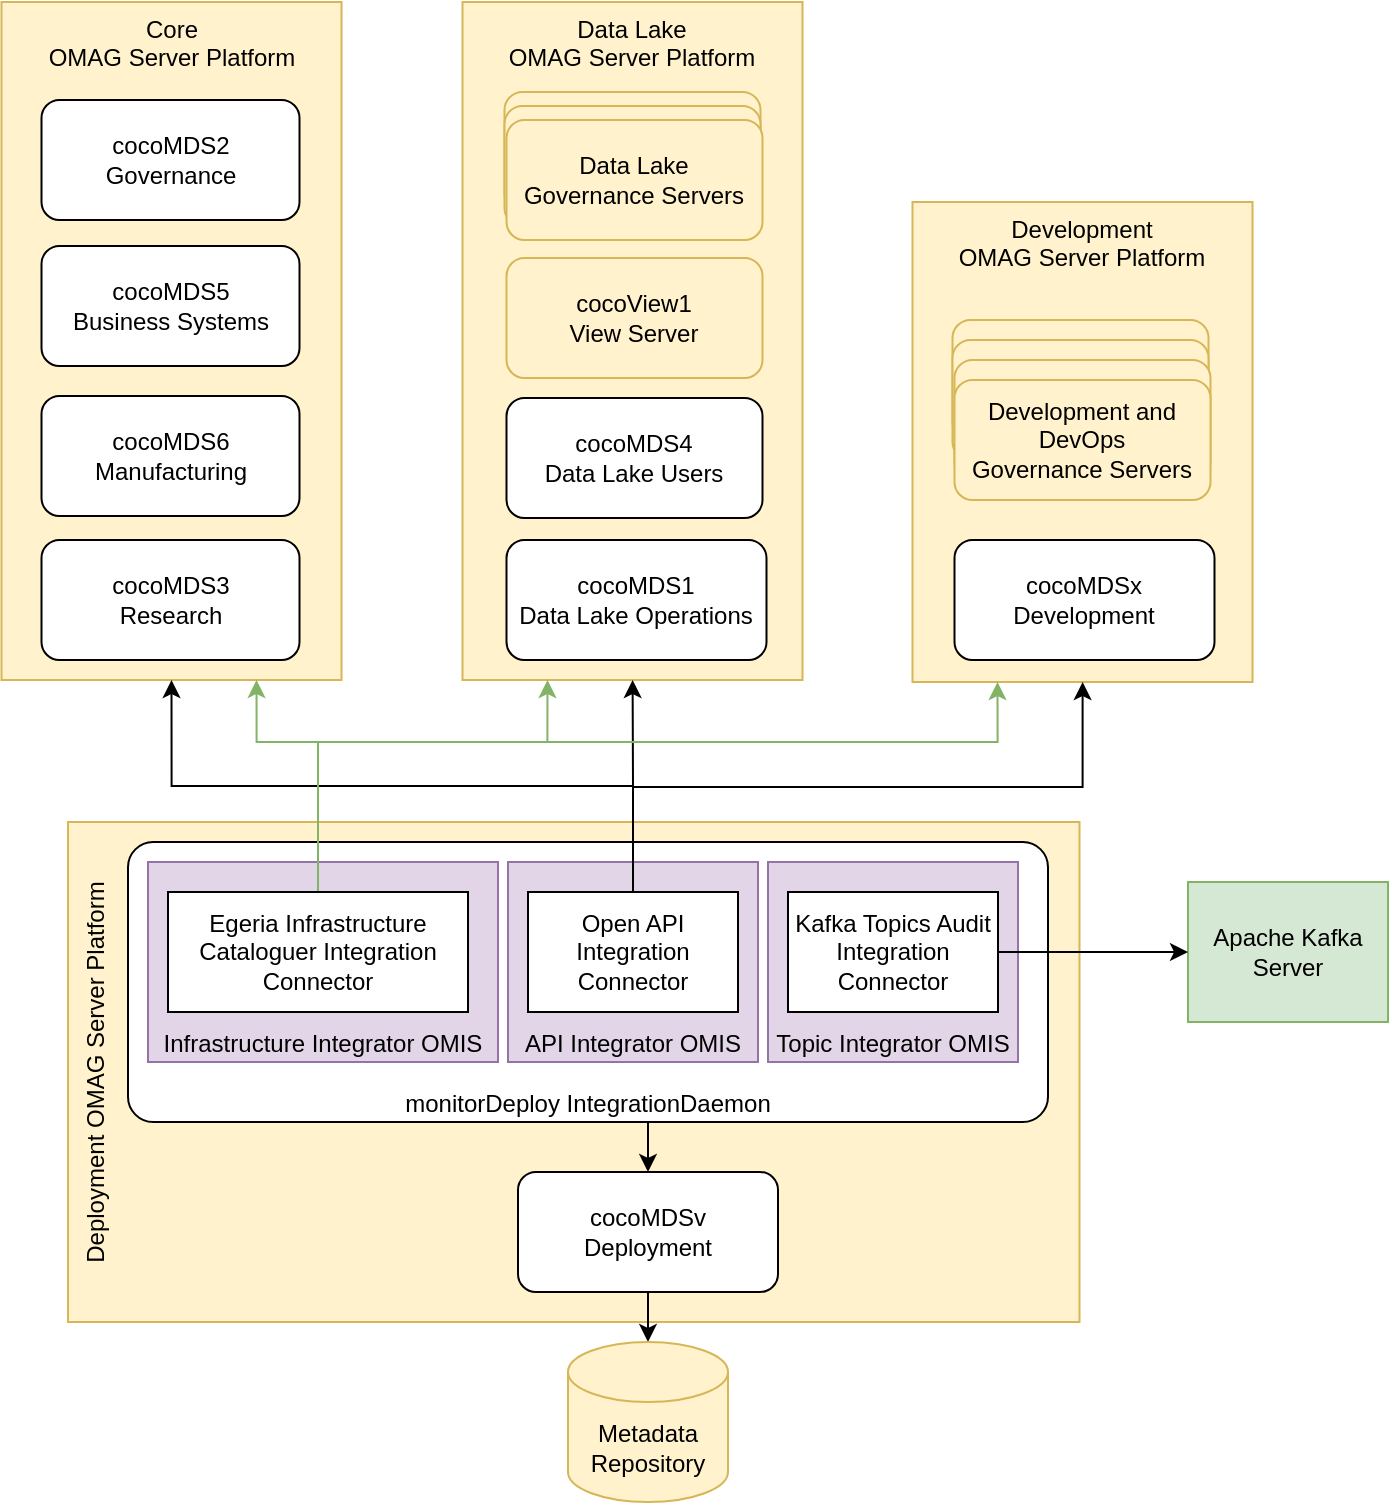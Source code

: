 <mxfile version="16.5.1" type="device"><diagram id="1fie4s2HLw1ARWQDpE7C" name="Page-1"><mxGraphModel dx="1106" dy="773" grid="1" gridSize="10" guides="1" tooltips="1" connect="1" arrows="1" fold="1" page="1" pageScale="1" pageWidth="827" pageHeight="1169" math="0" shadow="0"><root><mxCell id="0"/><mxCell id="1" parent="0"/><mxCell id="MZZhUmHtGdjdj5Hsdbff-2" value="Core&lt;br&gt;OMAG Server Platform" style="rounded=0;whiteSpace=wrap;html=1;fillColor=#fff2cc;verticalAlign=top;strokeColor=#d6b656;" vertex="1" parent="1"><mxGeometry x="42.75" y="40" width="170" height="339" as="geometry"/></mxCell><mxCell id="MZZhUmHtGdjdj5Hsdbff-3" value="Development&lt;br&gt;OMAG Server Platform" style="rounded=0;whiteSpace=wrap;html=1;fillColor=#fff2cc;verticalAlign=top;strokeColor=#d6b656;" vertex="1" parent="1"><mxGeometry x="498.25" y="140" width="170" height="240" as="geometry"/></mxCell><mxCell id="MZZhUmHtGdjdj5Hsdbff-4" value="cocoMDS2&lt;br&gt;Governance" style="rounded=1;whiteSpace=wrap;html=1;" vertex="1" parent="1"><mxGeometry x="62.75" y="89" width="129" height="60" as="geometry"/></mxCell><mxCell id="MZZhUmHtGdjdj5Hsdbff-5" value="cocoMDSx&lt;br&gt;Development" style="rounded=1;whiteSpace=wrap;html=1;" vertex="1" parent="1"><mxGeometry x="519.25" y="309" width="130" height="60" as="geometry"/></mxCell><mxCell id="MZZhUmHtGdjdj5Hsdbff-6" value="cocoMDS5&lt;br&gt;Business Systems" style="rounded=1;whiteSpace=wrap;html=1;" vertex="1" parent="1"><mxGeometry x="62.75" y="162" width="129" height="60" as="geometry"/></mxCell><mxCell id="MZZhUmHtGdjdj5Hsdbff-7" value="cocoMDS6&lt;br&gt;Manufacturing" style="rounded=1;whiteSpace=wrap;html=1;" vertex="1" parent="1"><mxGeometry x="62.75" y="237" width="129" height="60" as="geometry"/></mxCell><mxCell id="MZZhUmHtGdjdj5Hsdbff-8" value="cocoMDS3&lt;br&gt;Research" style="rounded=1;whiteSpace=wrap;html=1;" vertex="1" parent="1"><mxGeometry x="62.75" y="309" width="129" height="60" as="geometry"/></mxCell><mxCell id="MZZhUmHtGdjdj5Hsdbff-11" value="" style="rounded=1;whiteSpace=wrap;html=1;fillColor=#fff2cc;strokeColor=#d6b656;" vertex="1" parent="1"><mxGeometry x="518.25" y="199" width="128" height="60" as="geometry"/></mxCell><mxCell id="MZZhUmHtGdjdj5Hsdbff-12" value="" style="rounded=1;whiteSpace=wrap;html=1;fillColor=#fff2cc;strokeColor=#d6b656;" vertex="1" parent="1"><mxGeometry x="518.25" y="209" width="128" height="60" as="geometry"/></mxCell><mxCell id="MZZhUmHtGdjdj5Hsdbff-13" value="" style="rounded=1;whiteSpace=wrap;html=1;fillColor=#fff2cc;strokeColor=#d6b656;" vertex="1" parent="1"><mxGeometry x="519.25" y="219" width="128" height="60" as="geometry"/></mxCell><mxCell id="MZZhUmHtGdjdj5Hsdbff-14" value="&lt;span style=&quot;text-align: left&quot;&gt;Development and DevOps&lt;br&gt;Governance Servers&lt;/span&gt;" style="rounded=1;whiteSpace=wrap;html=1;fillColor=#fff2cc;strokeColor=#d6b656;" vertex="1" parent="1"><mxGeometry x="519.25" y="229" width="128" height="60" as="geometry"/></mxCell><mxCell id="MZZhUmHtGdjdj5Hsdbff-19" value="Data Lake&lt;br&gt;OMAG Server Platform" style="rounded=0;whiteSpace=wrap;html=1;fillColor=#fff2cc;verticalAlign=top;strokeColor=#d6b656;" vertex="1" parent="1"><mxGeometry x="273.25" y="40" width="170" height="339" as="geometry"/></mxCell><mxCell id="MZZhUmHtGdjdj5Hsdbff-20" value="cocoMDS1&lt;br&gt;Data Lake Operations" style="rounded=1;whiteSpace=wrap;html=1;" vertex="1" parent="1"><mxGeometry x="295.25" y="309" width="130" height="60" as="geometry"/></mxCell><mxCell id="MZZhUmHtGdjdj5Hsdbff-21" value="cocoMDS4&lt;br&gt;Data Lake Users" style="rounded=1;whiteSpace=wrap;html=1;" vertex="1" parent="1"><mxGeometry x="295.25" y="238" width="128" height="60" as="geometry"/></mxCell><mxCell id="MZZhUmHtGdjdj5Hsdbff-22" value="" style="rounded=1;whiteSpace=wrap;html=1;fillColor=#fff2cc;strokeColor=#d6b656;" vertex="1" parent="1"><mxGeometry x="294.25" y="85" width="128" height="60" as="geometry"/></mxCell><mxCell id="MZZhUmHtGdjdj5Hsdbff-23" value="" style="rounded=1;whiteSpace=wrap;html=1;fillColor=#fff2cc;strokeColor=#d6b656;" vertex="1" parent="1"><mxGeometry x="294.25" y="92" width="128" height="60" as="geometry"/></mxCell><mxCell id="MZZhUmHtGdjdj5Hsdbff-24" value="Data Lake&lt;br&gt;Governance Servers" style="rounded=1;whiteSpace=wrap;html=1;fillColor=#fff2cc;strokeColor=#d6b656;verticalAlign=middle;" vertex="1" parent="1"><mxGeometry x="295.25" y="99" width="128" height="60" as="geometry"/></mxCell><mxCell id="MZZhUmHtGdjdj5Hsdbff-25" value="&lt;span style=&quot;text-align: left&quot;&gt;cocoView1&lt;br&gt;View Server&lt;/span&gt;" style="rounded=1;whiteSpace=wrap;html=1;fillColor=#fff2cc;strokeColor=#d6b656;" vertex="1" parent="1"><mxGeometry x="295.25" y="168" width="128" height="60" as="geometry"/></mxCell><mxCell id="MZZhUmHtGdjdj5Hsdbff-26" value="Deployment OMAG Server Platform" style="rounded=0;whiteSpace=wrap;html=1;fillColor=#fff2cc;verticalAlign=top;strokeColor=#d6b656;horizontal=0;" vertex="1" parent="1"><mxGeometry x="76" y="450" width="505.75" height="250" as="geometry"/></mxCell><mxCell id="MZZhUmHtGdjdj5Hsdbff-30" style="edgeStyle=orthogonalEdgeStyle;rounded=0;orthogonalLoop=1;jettySize=auto;html=1;exitX=0.5;exitY=1;exitDx=0;exitDy=0;" edge="1" parent="1" source="MZZhUmHtGdjdj5Hsdbff-27" target="MZZhUmHtGdjdj5Hsdbff-29"><mxGeometry relative="1" as="geometry"/></mxCell><mxCell id="MZZhUmHtGdjdj5Hsdbff-27" value="cocoMDSv&lt;br&gt;Deployment" style="rounded=1;whiteSpace=wrap;html=1;" vertex="1" parent="1"><mxGeometry x="301" y="625" width="130" height="60" as="geometry"/></mxCell><mxCell id="MZZhUmHtGdjdj5Hsdbff-32" style="edgeStyle=orthogonalEdgeStyle;rounded=0;orthogonalLoop=1;jettySize=auto;html=1;exitX=0.5;exitY=1;exitDx=0;exitDy=0;entryX=0.5;entryY=0;entryDx=0;entryDy=0;" edge="1" parent="1" source="MZZhUmHtGdjdj5Hsdbff-28" target="MZZhUmHtGdjdj5Hsdbff-27"><mxGeometry relative="1" as="geometry"/></mxCell><mxCell id="MZZhUmHtGdjdj5Hsdbff-28" value="monitorDeploy IntegrationDaemon" style="rounded=1;whiteSpace=wrap;html=1;verticalAlign=bottom;arcSize=9;" vertex="1" parent="1"><mxGeometry x="106" y="460" width="460" height="140" as="geometry"/></mxCell><mxCell id="MZZhUmHtGdjdj5Hsdbff-29" value="Metadata&lt;br&gt;Repository" style="shape=cylinder3;whiteSpace=wrap;html=1;boundedLbl=1;backgroundOutline=1;size=15;fillColor=#fff2cc;strokeColor=#d6b656;" vertex="1" parent="1"><mxGeometry x="326" y="710" width="80" height="80" as="geometry"/></mxCell><mxCell id="MZZhUmHtGdjdj5Hsdbff-31" value="Apache Kafka Server" style="rounded=0;whiteSpace=wrap;html=1;fillColor=#d5e8d4;verticalAlign=middle;strokeColor=#82b366;" vertex="1" parent="1"><mxGeometry x="636" y="480" width="100" height="70" as="geometry"/></mxCell><mxCell id="MZZhUmHtGdjdj5Hsdbff-33" value="Topic Integrator OMIS" style="rounded=0;whiteSpace=wrap;html=1;verticalAlign=bottom;fillColor=#e1d5e7;strokeColor=#9673a6;" vertex="1" parent="1"><mxGeometry x="426" y="470" width="125" height="100" as="geometry"/></mxCell><mxCell id="MZZhUmHtGdjdj5Hsdbff-34" value="API Integrator OMIS" style="rounded=0;whiteSpace=wrap;html=1;verticalAlign=bottom;fillColor=#e1d5e7;strokeColor=#9673a6;" vertex="1" parent="1"><mxGeometry x="296" y="470" width="125" height="100" as="geometry"/></mxCell><mxCell id="MZZhUmHtGdjdj5Hsdbff-35" value="Infrastructure Integrator OMIS" style="rounded=0;whiteSpace=wrap;html=1;verticalAlign=bottom;fillColor=#e1d5e7;strokeColor=#9673a6;" vertex="1" parent="1"><mxGeometry x="116" y="470" width="175" height="100" as="geometry"/></mxCell><mxCell id="MZZhUmHtGdjdj5Hsdbff-37" style="edgeStyle=orthogonalEdgeStyle;rounded=0;orthogonalLoop=1;jettySize=auto;html=1;entryX=0;entryY=0.5;entryDx=0;entryDy=0;" edge="1" parent="1" source="MZZhUmHtGdjdj5Hsdbff-36" target="MZZhUmHtGdjdj5Hsdbff-31"><mxGeometry relative="1" as="geometry"/></mxCell><mxCell id="MZZhUmHtGdjdj5Hsdbff-36" value="Kafka Topics Audit&lt;br&gt;Integration Connector" style="rounded=0;whiteSpace=wrap;html=1;" vertex="1" parent="1"><mxGeometry x="436" y="485" width="105" height="60" as="geometry"/></mxCell><mxCell id="MZZhUmHtGdjdj5Hsdbff-40" style="edgeStyle=orthogonalEdgeStyle;rounded=0;orthogonalLoop=1;jettySize=auto;html=1;exitX=0.5;exitY=0;exitDx=0;exitDy=0;entryX=0.5;entryY=1;entryDx=0;entryDy=0;" edge="1" parent="1" source="MZZhUmHtGdjdj5Hsdbff-38" target="MZZhUmHtGdjdj5Hsdbff-2"><mxGeometry relative="1" as="geometry"/></mxCell><mxCell id="MZZhUmHtGdjdj5Hsdbff-41" style="edgeStyle=orthogonalEdgeStyle;rounded=0;orthogonalLoop=1;jettySize=auto;html=1;exitX=0.5;exitY=0;exitDx=0;exitDy=0;" edge="1" parent="1" source="MZZhUmHtGdjdj5Hsdbff-38" target="MZZhUmHtGdjdj5Hsdbff-19"><mxGeometry relative="1" as="geometry"/></mxCell><mxCell id="MZZhUmHtGdjdj5Hsdbff-42" style="edgeStyle=orthogonalEdgeStyle;rounded=0;orthogonalLoop=1;jettySize=auto;html=1;exitX=0.5;exitY=0;exitDx=0;exitDy=0;" edge="1" parent="1" source="MZZhUmHtGdjdj5Hsdbff-38" target="MZZhUmHtGdjdj5Hsdbff-3"><mxGeometry relative="1" as="geometry"/></mxCell><mxCell id="MZZhUmHtGdjdj5Hsdbff-38" value="Open API&lt;br&gt;Integration Connector" style="rounded=0;whiteSpace=wrap;html=1;" vertex="1" parent="1"><mxGeometry x="306" y="485" width="105" height="60" as="geometry"/></mxCell><mxCell id="MZZhUmHtGdjdj5Hsdbff-43" style="edgeStyle=orthogonalEdgeStyle;rounded=0;orthogonalLoop=1;jettySize=auto;html=1;exitX=0.5;exitY=0;exitDx=0;exitDy=0;entryX=0.75;entryY=1;entryDx=0;entryDy=0;fillColor=#d5e8d4;strokeColor=#82b366;" edge="1" parent="1" source="MZZhUmHtGdjdj5Hsdbff-39" target="MZZhUmHtGdjdj5Hsdbff-2"><mxGeometry relative="1" as="geometry"><Array as="points"><mxPoint x="201" y="410"/><mxPoint x="170" y="410"/></Array></mxGeometry></mxCell><mxCell id="MZZhUmHtGdjdj5Hsdbff-44" style="edgeStyle=orthogonalEdgeStyle;rounded=0;orthogonalLoop=1;jettySize=auto;html=1;exitX=0.5;exitY=0;exitDx=0;exitDy=0;entryX=0.25;entryY=1;entryDx=0;entryDy=0;fillColor=#d5e8d4;strokeColor=#82b366;" edge="1" parent="1" source="MZZhUmHtGdjdj5Hsdbff-39" target="MZZhUmHtGdjdj5Hsdbff-19"><mxGeometry relative="1" as="geometry"><Array as="points"><mxPoint x="201" y="410"/><mxPoint x="316" y="410"/></Array></mxGeometry></mxCell><mxCell id="MZZhUmHtGdjdj5Hsdbff-45" style="edgeStyle=orthogonalEdgeStyle;rounded=0;orthogonalLoop=1;jettySize=auto;html=1;exitX=0.5;exitY=0;exitDx=0;exitDy=0;entryX=0.25;entryY=1;entryDx=0;entryDy=0;fillColor=#d5e8d4;strokeColor=#82b366;" edge="1" parent="1" source="MZZhUmHtGdjdj5Hsdbff-39" target="MZZhUmHtGdjdj5Hsdbff-3"><mxGeometry relative="1" as="geometry"><Array as="points"><mxPoint x="201" y="410"/><mxPoint x="541" y="410"/></Array></mxGeometry></mxCell><mxCell id="MZZhUmHtGdjdj5Hsdbff-39" value="Egeria Infrastructure Cataloguer Integration Connector" style="rounded=0;whiteSpace=wrap;html=1;" vertex="1" parent="1"><mxGeometry x="126" y="485" width="150" height="60" as="geometry"/></mxCell></root></mxGraphModel></diagram></mxfile>